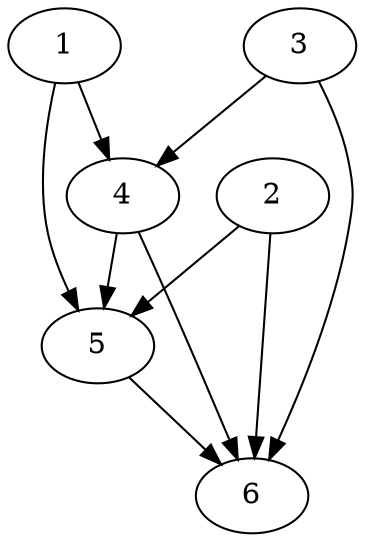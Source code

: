 digraph serp {
  1 -> 4
  1 -> 5
  2 -> 5
  2 -> 6
  3 -> 4
  3 -> 6
  4 -> 5
  4 -> 6
  5 -> 6
  
}
